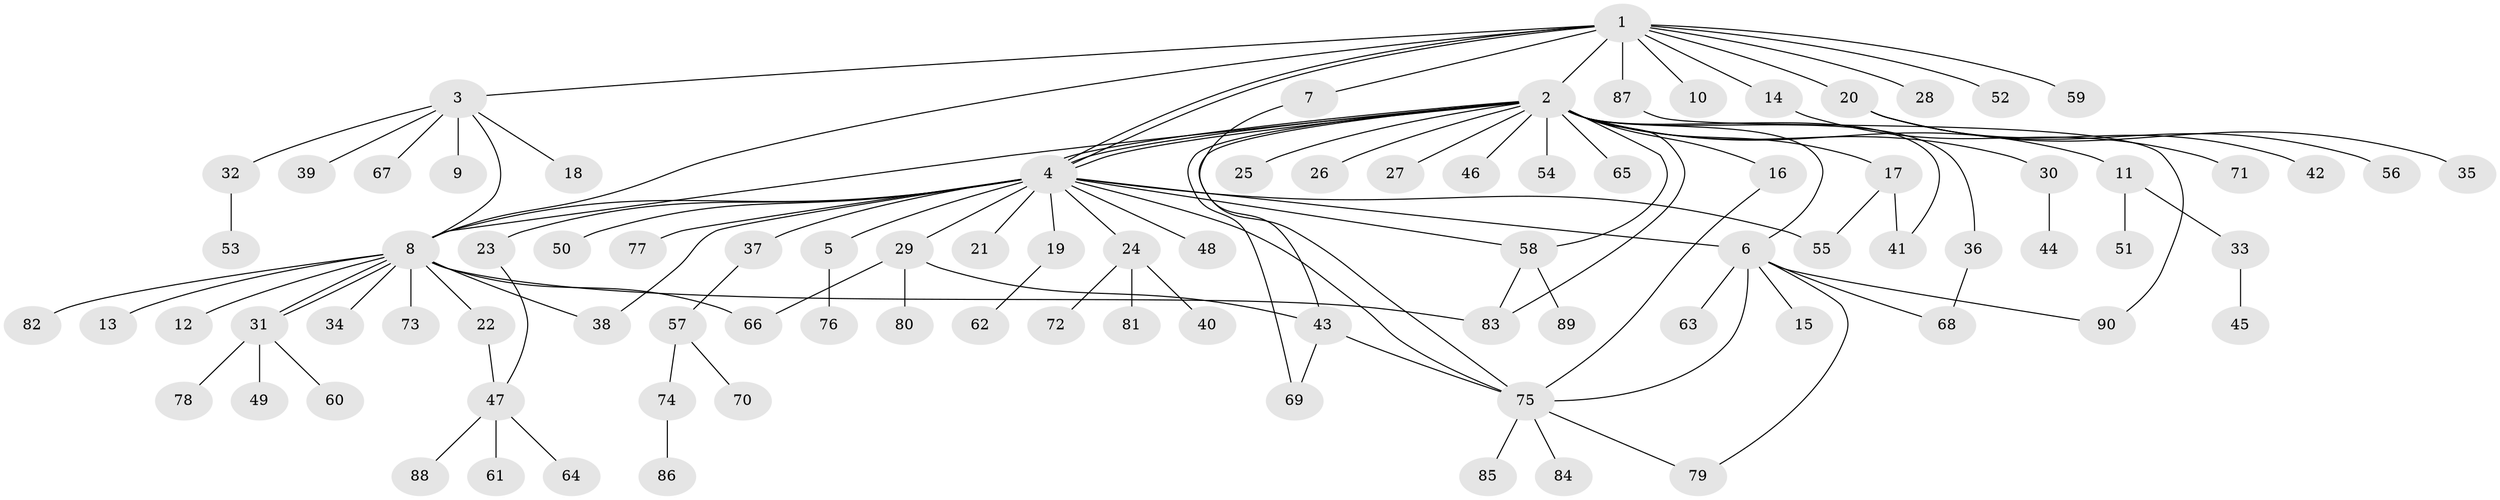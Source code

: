 // coarse degree distribution, {12: 0.014285714285714285, 22: 0.014285714285714285, 6: 0.014285714285714285, 21: 0.014285714285714285, 7: 0.014285714285714285, 2: 0.2, 14: 0.014285714285714285, 1: 0.6, 3: 0.04285714285714286, 5: 0.014285714285714285, 4: 0.04285714285714286, 10: 0.014285714285714285}
// Generated by graph-tools (version 1.1) at 2025/41/03/06/25 10:41:45]
// undirected, 90 vertices, 115 edges
graph export_dot {
graph [start="1"]
  node [color=gray90,style=filled];
  1;
  2;
  3;
  4;
  5;
  6;
  7;
  8;
  9;
  10;
  11;
  12;
  13;
  14;
  15;
  16;
  17;
  18;
  19;
  20;
  21;
  22;
  23;
  24;
  25;
  26;
  27;
  28;
  29;
  30;
  31;
  32;
  33;
  34;
  35;
  36;
  37;
  38;
  39;
  40;
  41;
  42;
  43;
  44;
  45;
  46;
  47;
  48;
  49;
  50;
  51;
  52;
  53;
  54;
  55;
  56;
  57;
  58;
  59;
  60;
  61;
  62;
  63;
  64;
  65;
  66;
  67;
  68;
  69;
  70;
  71;
  72;
  73;
  74;
  75;
  76;
  77;
  78;
  79;
  80;
  81;
  82;
  83;
  84;
  85;
  86;
  87;
  88;
  89;
  90;
  1 -- 2;
  1 -- 3;
  1 -- 4;
  1 -- 4;
  1 -- 7;
  1 -- 8;
  1 -- 10;
  1 -- 14;
  1 -- 20;
  1 -- 28;
  1 -- 52;
  1 -- 59;
  1 -- 87;
  2 -- 4;
  2 -- 4;
  2 -- 4;
  2 -- 6;
  2 -- 8;
  2 -- 11;
  2 -- 16;
  2 -- 17;
  2 -- 25;
  2 -- 26;
  2 -- 27;
  2 -- 30;
  2 -- 36;
  2 -- 41;
  2 -- 43;
  2 -- 46;
  2 -- 54;
  2 -- 58;
  2 -- 65;
  2 -- 69;
  2 -- 83;
  3 -- 8;
  3 -- 9;
  3 -- 18;
  3 -- 32;
  3 -- 39;
  3 -- 67;
  4 -- 5;
  4 -- 6;
  4 -- 8;
  4 -- 19;
  4 -- 21;
  4 -- 23;
  4 -- 24;
  4 -- 29;
  4 -- 37;
  4 -- 38;
  4 -- 48;
  4 -- 50;
  4 -- 55;
  4 -- 58;
  4 -- 75;
  4 -- 77;
  5 -- 76;
  6 -- 15;
  6 -- 63;
  6 -- 68;
  6 -- 75;
  6 -- 79;
  6 -- 90;
  7 -- 75;
  8 -- 12;
  8 -- 13;
  8 -- 22;
  8 -- 31;
  8 -- 31;
  8 -- 34;
  8 -- 38;
  8 -- 66;
  8 -- 73;
  8 -- 82;
  8 -- 83;
  11 -- 33;
  11 -- 51;
  14 -- 71;
  16 -- 75;
  17 -- 41;
  17 -- 55;
  19 -- 62;
  20 -- 35;
  20 -- 42;
  20 -- 56;
  22 -- 47;
  23 -- 47;
  24 -- 40;
  24 -- 72;
  24 -- 81;
  29 -- 43;
  29 -- 66;
  29 -- 80;
  30 -- 44;
  31 -- 49;
  31 -- 60;
  31 -- 78;
  32 -- 53;
  33 -- 45;
  36 -- 68;
  37 -- 57;
  43 -- 69;
  43 -- 75;
  47 -- 61;
  47 -- 64;
  47 -- 88;
  57 -- 70;
  57 -- 74;
  58 -- 83;
  58 -- 89;
  74 -- 86;
  75 -- 79;
  75 -- 84;
  75 -- 85;
  87 -- 90;
}

